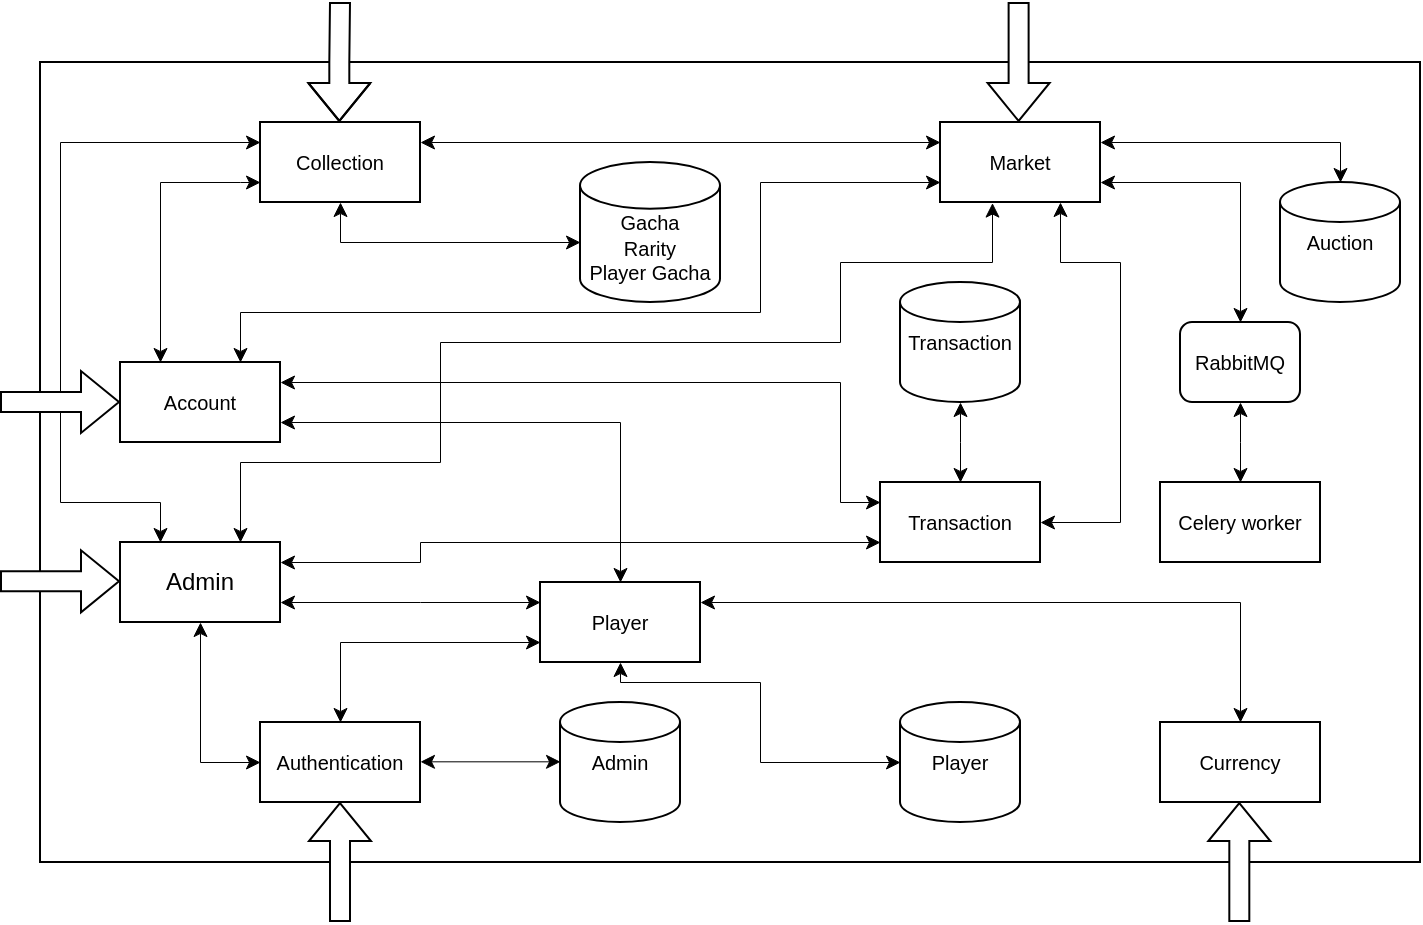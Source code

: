 <mxfile version="25.0.1">
  <diagram name="Page-1" id="gAvligO_c9pF_bg5XD_2">
    <mxGraphModel dx="985" dy="488" grid="1" gridSize="10" guides="1" tooltips="1" connect="1" arrows="1" fold="1" page="1" pageScale="1" pageWidth="827" pageHeight="1169" background="#ffffff" math="0" shadow="0">
      <root>
        <mxCell id="0" />
        <mxCell id="1" parent="0" />
        <mxCell id="Hfv5ktiSSDUrCXjG687T-2" value="" style="rounded=0;whiteSpace=wrap;html=1;" parent="1" vertex="1">
          <mxGeometry x="90" y="570" width="690" height="400" as="geometry" />
        </mxCell>
        <mxCell id="h_TPtG5sdtzdA33OqhRF-8" value="&lt;font style=&quot;font-size: 10px;&quot;&gt;Celery worker&lt;/font&gt;" style="rounded=0;whiteSpace=wrap;html=1;strokeWidth=1;" parent="1" vertex="1">
          <mxGeometry x="650" y="780" width="80" height="40" as="geometry" />
        </mxCell>
        <mxCell id="h_TPtG5sdtzdA33OqhRF-9" value="&lt;font style=&quot;font-size: 10px;&quot;&gt;Currency&lt;/font&gt;" style="rounded=0;whiteSpace=wrap;html=1;strokeWidth=1;" parent="1" vertex="1">
          <mxGeometry x="650" y="900" width="80" height="40" as="geometry" />
        </mxCell>
        <mxCell id="h_TPtG5sdtzdA33OqhRF-10" value="&lt;font style=&quot;font-size: 10px;&quot;&gt;Market&lt;/font&gt;" style="rounded=0;whiteSpace=wrap;html=1;strokeWidth=1;" parent="1" vertex="1">
          <mxGeometry x="540" y="600" width="80" height="40" as="geometry" />
        </mxCell>
        <mxCell id="h_TPtG5sdtzdA33OqhRF-11" value="&lt;font style=&quot;font-size: 10px;&quot;&gt;Transaction&lt;/font&gt;" style="rounded=0;whiteSpace=wrap;html=1;strokeWidth=1;" parent="1" vertex="1">
          <mxGeometry x="510" y="780" width="80" height="40" as="geometry" />
        </mxCell>
        <mxCell id="h_TPtG5sdtzdA33OqhRF-12" value="&lt;font style=&quot;font-size: 10px;&quot;&gt;Authentication&lt;/font&gt;" style="rounded=0;whiteSpace=wrap;html=1;strokeWidth=1;" parent="1" vertex="1">
          <mxGeometry x="200" y="900" width="80" height="40" as="geometry" />
        </mxCell>
        <mxCell id="h_TPtG5sdtzdA33OqhRF-14" value="&lt;font style=&quot;font-size: 10px;&quot;&gt;Collection&lt;/font&gt;" style="rounded=0;whiteSpace=wrap;html=1;strokeWidth=1;" parent="1" vertex="1">
          <mxGeometry x="200" y="600" width="80" height="40" as="geometry" />
        </mxCell>
        <mxCell id="h_TPtG5sdtzdA33OqhRF-18" value="&lt;font style=&quot;font-size: 10px;&quot;&gt;Admin&lt;/font&gt;" style="strokeWidth=1;html=1;shape=mxgraph.flowchart.database;whiteSpace=wrap;" parent="1" vertex="1">
          <mxGeometry x="350" y="890" width="60" height="60" as="geometry" />
        </mxCell>
        <mxCell id="h_TPtG5sdtzdA33OqhRF-19" value="&lt;font style=&quot;font-size: 10px;&quot;&gt;Auction&lt;/font&gt;" style="strokeWidth=1;html=1;shape=mxgraph.flowchart.database;whiteSpace=wrap;" parent="1" vertex="1">
          <mxGeometry x="710" y="630" width="60" height="60" as="geometry" />
        </mxCell>
        <mxCell id="h_TPtG5sdtzdA33OqhRF-20" value="&lt;font style=&quot;font-size: 10px;&quot;&gt;Transaction&lt;/font&gt;" style="strokeWidth=1;html=1;shape=mxgraph.flowchart.database;whiteSpace=wrap;" parent="1" vertex="1">
          <mxGeometry x="520" y="680" width="60" height="60" as="geometry" />
        </mxCell>
        <mxCell id="h_TPtG5sdtzdA33OqhRF-23" value="" style="endArrow=classic;startArrow=classic;html=1;rounded=0;entryX=0.5;entryY=1;entryDx=0;entryDy=0;exitX=0.5;exitY=0;exitDx=0;exitDy=0;strokeWidth=0.5;entryPerimeter=0;" parent="1" source="h_TPtG5sdtzdA33OqhRF-11" target="h_TPtG5sdtzdA33OqhRF-20" edge="1">
          <mxGeometry width="50" height="50" relative="1" as="geometry">
            <mxPoint x="350" y="740" as="sourcePoint" />
            <mxPoint x="440" y="740" as="targetPoint" />
            <Array as="points">
              <mxPoint x="550" y="760" />
            </Array>
          </mxGeometry>
        </mxCell>
        <mxCell id="h_TPtG5sdtzdA33OqhRF-24" value="" style="endArrow=classic;startArrow=classic;html=1;rounded=0;strokeWidth=0.5;edgeStyle=orthogonalEdgeStyle;" parent="1" edge="1">
          <mxGeometry width="50" height="50" relative="1" as="geometry">
            <mxPoint x="350" y="919.66" as="sourcePoint" />
            <mxPoint x="280" y="919.66" as="targetPoint" />
            <Array as="points">
              <mxPoint x="350" y="919.66" />
            </Array>
          </mxGeometry>
        </mxCell>
        <mxCell id="h_TPtG5sdtzdA33OqhRF-25" value="&lt;font style=&quot;font-size: 10px;&quot;&gt;Player&lt;/font&gt;" style="strokeWidth=1;html=1;shape=mxgraph.flowchart.database;whiteSpace=wrap;" parent="1" vertex="1">
          <mxGeometry x="520" y="890" width="60" height="60" as="geometry" />
        </mxCell>
        <mxCell id="h_TPtG5sdtzdA33OqhRF-26" value="" style="endArrow=classic;startArrow=classic;html=1;rounded=0;strokeWidth=0.5;edgeStyle=orthogonalEdgeStyle;entryX=0.5;entryY=0;entryDx=0;entryDy=0;" parent="1" source="h_TPtG5sdtzdA33OqhRF-15" target="h_TPtG5sdtzdA33OqhRF-9" edge="1">
          <mxGeometry width="50" height="50" relative="1" as="geometry">
            <mxPoint x="450" y="840" as="sourcePoint" />
            <mxPoint x="710" y="850" as="targetPoint" />
            <Array as="points">
              <mxPoint x="690" y="840" />
            </Array>
          </mxGeometry>
        </mxCell>
        <mxCell id="h_TPtG5sdtzdA33OqhRF-27" value="" style="endArrow=classic;startArrow=classic;html=1;rounded=0;strokeWidth=0.5;edgeStyle=orthogonalEdgeStyle;exitX=0.5;exitY=1;exitDx=0;exitDy=0;" parent="1" source="h_TPtG5sdtzdA33OqhRF-15" target="h_TPtG5sdtzdA33OqhRF-25" edge="1">
          <mxGeometry width="50" height="50" relative="1" as="geometry">
            <mxPoint x="460" y="840" as="sourcePoint" />
            <mxPoint x="620" y="910" as="targetPoint" />
            <Array as="points">
              <mxPoint x="380" y="880" />
              <mxPoint x="450" y="880" />
              <mxPoint x="450" y="920" />
            </Array>
          </mxGeometry>
        </mxCell>
        <mxCell id="h_TPtG5sdtzdA33OqhRF-28" value="" style="endArrow=classic;startArrow=classic;html=1;rounded=0;strokeWidth=0.5;edgeStyle=orthogonalEdgeStyle;" parent="1" edge="1">
          <mxGeometry width="50" height="50" relative="1" as="geometry">
            <mxPoint x="280" y="610" as="sourcePoint" />
            <mxPoint x="540" y="610" as="targetPoint" />
            <Array as="points">
              <mxPoint x="280" y="610" />
              <mxPoint x="540" y="610" />
            </Array>
          </mxGeometry>
        </mxCell>
        <mxCell id="h_TPtG5sdtzdA33OqhRF-31" value="" style="endArrow=classic;startArrow=classic;html=1;rounded=0;strokeWidth=0.5;edgeStyle=orthogonalEdgeStyle;entryX=1;entryY=0.25;entryDx=0;entryDy=0;" parent="1" source="h_TPtG5sdtzdA33OqhRF-19" target="h_TPtG5sdtzdA33OqhRF-10" edge="1">
          <mxGeometry width="50" height="50" relative="1" as="geometry">
            <mxPoint x="730" y="620" as="sourcePoint" />
            <mxPoint x="630" y="610" as="targetPoint" />
            <Array as="points">
              <mxPoint x="740" y="610" />
            </Array>
          </mxGeometry>
        </mxCell>
        <mxCell id="h_TPtG5sdtzdA33OqhRF-33" value="" style="endArrow=classic;startArrow=classic;html=1;rounded=0;exitX=1;exitY=0.25;exitDx=0;exitDy=0;strokeWidth=0.5;edgeStyle=orthogonalEdgeStyle;" parent="1" source="h_TPtG5sdtzdA33OqhRF-13" edge="1">
          <mxGeometry width="50" height="50" relative="1" as="geometry">
            <mxPoint x="260" y="770" as="sourcePoint" />
            <mxPoint x="510" y="790" as="targetPoint" />
            <Array as="points">
              <mxPoint x="490" y="730" />
              <mxPoint x="490" y="790" />
              <mxPoint x="510" y="790" />
            </Array>
          </mxGeometry>
        </mxCell>
        <mxCell id="h_TPtG5sdtzdA33OqhRF-34" value="" style="endArrow=classic;startArrow=classic;html=1;rounded=0;exitX=0;exitY=0.75;exitDx=0;exitDy=0;strokeWidth=0.5;edgeStyle=orthogonalEdgeStyle;" parent="1" source="h_TPtG5sdtzdA33OqhRF-15" edge="1">
          <mxGeometry width="50" height="50" relative="1" as="geometry">
            <mxPoint x="370" y="840" as="sourcePoint" />
            <mxPoint x="240" y="900" as="targetPoint" />
            <Array as="points">
              <mxPoint x="240" y="860" />
              <mxPoint x="240" y="900" />
            </Array>
          </mxGeometry>
        </mxCell>
        <mxCell id="h_TPtG5sdtzdA33OqhRF-35" value="" style="endArrow=classic;startArrow=classic;html=1;rounded=0;strokeWidth=0.5;edgeStyle=orthogonalEdgeStyle;exitX=0.5;exitY=0;exitDx=0;exitDy=0;" parent="1" source="h_TPtG5sdtzdA33OqhRF-15" target="h_TPtG5sdtzdA33OqhRF-13" edge="1">
          <mxGeometry width="50" height="50" relative="1" as="geometry">
            <mxPoint x="410" y="800" as="sourcePoint" />
            <mxPoint x="354" y="790" as="targetPoint" />
            <Array as="points">
              <mxPoint x="380" y="750" />
            </Array>
          </mxGeometry>
        </mxCell>
        <mxCell id="enK2aX2OMmzwKDNsiHF_-4" value="" style="endArrow=classic;startArrow=classic;html=1;rounded=0;strokeWidth=0.5;edgeStyle=orthogonalEdgeStyle;exitX=0.5;exitY=1;exitDx=0;exitDy=0;" parent="1" source="O7nJ_VvHwbl3gAhKQjip-2" edge="1">
          <mxGeometry width="50" height="50" relative="1" as="geometry">
            <mxPoint x="630" y="630" as="sourcePoint" />
            <mxPoint x="690" y="780" as="targetPoint" />
            <Array as="points" />
          </mxGeometry>
        </mxCell>
        <mxCell id="eQ543xX03F_9Donoq1MF-3" style="edgeStyle=orthogonalEdgeStyle;rounded=0;orthogonalLoop=1;jettySize=auto;html=1;exitX=1;exitY=0.25;exitDx=0;exitDy=0;" parent="1" source="enK2aX2OMmzwKDNsiHF_-5" edge="1">
          <mxGeometry relative="1" as="geometry">
            <mxPoint x="210.286" y="820" as="targetPoint" />
          </mxGeometry>
        </mxCell>
        <mxCell id="enK2aX2OMmzwKDNsiHF_-5" value="Admin" style="rounded=0;whiteSpace=wrap;html=1;strokeWidth=1;" parent="1" vertex="1">
          <mxGeometry x="130" y="810" width="80" height="40" as="geometry" />
        </mxCell>
        <mxCell id="enK2aX2OMmzwKDNsiHF_-6" value="" style="endArrow=classic;startArrow=classic;html=1;rounded=0;exitX=0.5;exitY=1;exitDx=0;exitDy=0;strokeWidth=0.5;edgeStyle=orthogonalEdgeStyle;" parent="1" source="enK2aX2OMmzwKDNsiHF_-5" edge="1">
          <mxGeometry width="50" height="50" relative="1" as="geometry">
            <mxPoint x="380" y="850" as="sourcePoint" />
            <mxPoint x="200" y="920" as="targetPoint" />
            <Array as="points">
              <mxPoint x="170" y="920" />
              <mxPoint x="200" y="920" />
            </Array>
          </mxGeometry>
        </mxCell>
        <mxCell id="h_TPtG5sdtzdA33OqhRF-15" value="&lt;font style=&quot;font-size: 10px;&quot;&gt;Player&lt;/font&gt;" style="rounded=0;whiteSpace=wrap;html=1;strokeWidth=1;" parent="1" vertex="1">
          <mxGeometry x="340" y="830" width="80" height="40" as="geometry" />
        </mxCell>
        <mxCell id="h_TPtG5sdtzdA33OqhRF-13" value="&lt;font style=&quot;font-size: 10px;&quot;&gt;Account&lt;/font&gt;" style="rounded=0;whiteSpace=wrap;html=1;strokeWidth=1;" parent="1" vertex="1">
          <mxGeometry x="130" y="720" width="80" height="40" as="geometry" />
        </mxCell>
        <mxCell id="h_TPtG5sdtzdA33OqhRF-16" value="&lt;font style=&quot;font-size: 10px;&quot;&gt;&lt;br&gt;Gacha&lt;br&gt;&lt;/font&gt;&lt;div style=&quot;font-size: 11px;&quot;&gt;&lt;font style=&quot;font-size: 10px;&quot;&gt;Rarity&lt;/font&gt;&lt;/div&gt;&lt;div style=&quot;font-size: 10px;&quot;&gt;&lt;font style=&quot;font-size: 10px;&quot;&gt;Player&lt;/font&gt;&lt;font style=&quot;font-size: 10px;&quot;&gt; Gacha&lt;br&gt;&lt;/font&gt;&lt;/div&gt;" style="strokeWidth=1;html=1;shape=mxgraph.flowchart.database;whiteSpace=wrap;" parent="1" vertex="1">
          <mxGeometry x="360" y="620" width="70" height="70" as="geometry" />
        </mxCell>
        <mxCell id="enK2aX2OMmzwKDNsiHF_-23" value="" style="endArrow=classic;startArrow=classic;html=1;rounded=0;entryX=0;entryY=0.75;entryDx=0;entryDy=0;exitX=0.25;exitY=0;exitDx=0;exitDy=0;strokeWidth=0.5;" parent="1" target="h_TPtG5sdtzdA33OqhRF-14" edge="1" source="h_TPtG5sdtzdA33OqhRF-13">
          <mxGeometry width="50" height="50" relative="1" as="geometry">
            <mxPoint x="169.66" y="720" as="sourcePoint" />
            <mxPoint x="169.66" y="670" as="targetPoint" />
            <Array as="points">
              <mxPoint x="150" y="630" />
              <mxPoint x="190" y="630" />
            </Array>
          </mxGeometry>
        </mxCell>
        <mxCell id="enK2aX2OMmzwKDNsiHF_-25" value="" style="endArrow=classic;startArrow=classic;html=1;rounded=0;strokeWidth=0.5;edgeStyle=orthogonalEdgeStyle;" parent="1" edge="1">
          <mxGeometry width="50" height="50" relative="1" as="geometry">
            <mxPoint x="240" y="640" as="sourcePoint" />
            <mxPoint x="360" y="660" as="targetPoint" />
            <Array as="points">
              <mxPoint x="240" y="660" />
              <mxPoint x="360" y="660" />
            </Array>
          </mxGeometry>
        </mxCell>
        <mxCell id="enK2aX2OMmzwKDNsiHF_-26" value="" style="endArrow=classic;startArrow=classic;html=1;rounded=0;entryX=0;entryY=0.5;entryDx=0;entryDy=0;exitX=0.25;exitY=0;exitDx=0;exitDy=0;strokeWidth=0.5;" parent="1" source="enK2aX2OMmzwKDNsiHF_-5" edge="1">
          <mxGeometry width="50" height="50" relative="1" as="geometry">
            <mxPoint x="169.66" y="710" as="sourcePoint" />
            <mxPoint x="200" y="610" as="targetPoint" />
            <Array as="points">
              <mxPoint x="150" y="790" />
              <mxPoint x="100" y="790" />
              <mxPoint x="100" y="610" />
            </Array>
          </mxGeometry>
        </mxCell>
        <mxCell id="enK2aX2OMmzwKDNsiHF_-27" value="" style="endArrow=classic;startArrow=classic;html=1;rounded=0;strokeWidth=0.5;edgeStyle=orthogonalEdgeStyle;entryX=0.325;entryY=1.007;entryDx=0;entryDy=0;exitX=0.75;exitY=0;exitDx=0;exitDy=0;entryPerimeter=0;" parent="1" source="enK2aX2OMmzwKDNsiHF_-5" target="h_TPtG5sdtzdA33OqhRF-10" edge="1">
          <mxGeometry width="50" height="50" relative="1" as="geometry">
            <mxPoint x="210" y="830" as="sourcePoint" />
            <mxPoint x="509.97" y="630" as="targetPoint" />
            <Array as="points">
              <mxPoint x="190" y="770" />
              <mxPoint x="290" y="770" />
              <mxPoint x="290" y="710" />
              <mxPoint x="490" y="710" />
              <mxPoint x="490" y="670" />
              <mxPoint x="566" y="670" />
            </Array>
          </mxGeometry>
        </mxCell>
        <mxCell id="enK2aX2OMmzwKDNsiHF_-28" value="" style="shape=flexArrow;endArrow=classic;html=1;rounded=0;entryX=0.5;entryY=0;entryDx=0;entryDy=0;fillColor=default;" parent="1" edge="1">
          <mxGeometry width="50" height="50" relative="1" as="geometry">
            <mxPoint x="240" y="540" as="sourcePoint" />
            <mxPoint x="239.66" y="600" as="targetPoint" />
            <Array as="points">
              <mxPoint x="239.66" y="570" />
            </Array>
          </mxGeometry>
        </mxCell>
        <mxCell id="enK2aX2OMmzwKDNsiHF_-29" value="" style="shape=flexArrow;endArrow=classic;html=1;rounded=0;entryX=0;entryY=0.5;entryDx=0;entryDy=0;fillColor=default;" parent="1" target="h_TPtG5sdtzdA33OqhRF-13" edge="1">
          <mxGeometry width="50" height="50" relative="1" as="geometry">
            <mxPoint x="70" y="740" as="sourcePoint" />
            <mxPoint x="70" y="765" as="targetPoint" />
          </mxGeometry>
        </mxCell>
        <mxCell id="enK2aX2OMmzwKDNsiHF_-30" value="" style="shape=flexArrow;endArrow=classic;html=1;rounded=0;entryX=0.5;entryY=0;entryDx=0;entryDy=0;fillColor=default;" parent="1" edge="1">
          <mxGeometry width="50" height="50" relative="1" as="geometry">
            <mxPoint x="579.31" y="540" as="sourcePoint" />
            <mxPoint x="579.31" y="600" as="targetPoint" />
          </mxGeometry>
        </mxCell>
        <mxCell id="enK2aX2OMmzwKDNsiHF_-31" value="" style="shape=flexArrow;endArrow=classic;html=1;rounded=0;entryX=0;entryY=0.5;entryDx=0;entryDy=0;fillColor=default;" parent="1" edge="1">
          <mxGeometry width="50" height="50" relative="1" as="geometry">
            <mxPoint x="70" y="829.66" as="sourcePoint" />
            <mxPoint x="130" y="829.66" as="targetPoint" />
          </mxGeometry>
        </mxCell>
        <mxCell id="enK2aX2OMmzwKDNsiHF_-33" value="" style="shape=flexArrow;endArrow=classic;html=1;rounded=0;entryX=0.5;entryY=1;entryDx=0;entryDy=0;fillColor=default;" parent="1" target="h_TPtG5sdtzdA33OqhRF-12" edge="1">
          <mxGeometry width="50" height="50" relative="1" as="geometry">
            <mxPoint x="240" y="1000" as="sourcePoint" />
            <mxPoint x="240" y="1010" as="targetPoint" />
          </mxGeometry>
        </mxCell>
        <mxCell id="enK2aX2OMmzwKDNsiHF_-34" value="" style="shape=flexArrow;endArrow=classic;html=1;rounded=0;entryX=0.5;entryY=1;entryDx=0;entryDy=0;fillColor=default;" parent="1" edge="1">
          <mxGeometry width="50" height="50" relative="1" as="geometry">
            <mxPoint x="689.66" y="1000" as="sourcePoint" />
            <mxPoint x="689.66" y="940" as="targetPoint" />
          </mxGeometry>
        </mxCell>
        <mxCell id="eQ543xX03F_9Donoq1MF-1" value="" style="endArrow=classic;startArrow=classic;html=1;rounded=0;entryX=1;entryY=0.75;entryDx=0;entryDy=0;exitX=0;exitY=0.25;exitDx=0;exitDy=0;strokeWidth=0.5;" parent="1" source="h_TPtG5sdtzdA33OqhRF-15" target="enK2aX2OMmzwKDNsiHF_-5" edge="1">
          <mxGeometry width="50" height="50" relative="1" as="geometry">
            <mxPoint x="560" y="790" as="sourcePoint" />
            <mxPoint x="560" y="750" as="targetPoint" />
            <Array as="points">
              <mxPoint x="280" y="840" />
            </Array>
          </mxGeometry>
        </mxCell>
        <mxCell id="eQ543xX03F_9Donoq1MF-2" value="" style="endArrow=classic;startArrow=classic;html=1;rounded=0;entryX=1;entryY=0.25;entryDx=0;entryDy=0;exitX=0;exitY=0.75;exitDx=0;exitDy=0;strokeWidth=0.5;edgeStyle=orthogonalEdgeStyle;" parent="1" source="h_TPtG5sdtzdA33OqhRF-11" target="enK2aX2OMmzwKDNsiHF_-5" edge="1">
          <mxGeometry width="50" height="50" relative="1" as="geometry">
            <mxPoint x="350" y="840" as="sourcePoint" />
            <mxPoint x="220" y="840" as="targetPoint" />
            <Array as="points">
              <mxPoint x="280" y="810" />
              <mxPoint x="280" y="820" />
            </Array>
          </mxGeometry>
        </mxCell>
        <mxCell id="O7nJ_VvHwbl3gAhKQjip-2" value="&lt;font style=&quot;font-size: 10px;&quot;&gt;RabbitMQ&lt;/font&gt;" style="rounded=1;whiteSpace=wrap;html=1;" parent="1" vertex="1">
          <mxGeometry x="660" y="700" width="60" height="40" as="geometry" />
        </mxCell>
        <mxCell id="O7nJ_VvHwbl3gAhKQjip-3" value="" style="endArrow=classic;startArrow=classic;html=1;rounded=0;strokeWidth=0.5;edgeStyle=orthogonalEdgeStyle;exitX=1;exitY=0.75;exitDx=0;exitDy=0;entryX=0.5;entryY=0;entryDx=0;entryDy=0;" parent="1" source="h_TPtG5sdtzdA33OqhRF-10" target="O7nJ_VvHwbl3gAhKQjip-2" edge="1">
          <mxGeometry width="50" height="50" relative="1" as="geometry">
            <mxPoint x="700" y="750" as="sourcePoint" />
            <mxPoint x="700" y="790" as="targetPoint" />
            <Array as="points" />
          </mxGeometry>
        </mxCell>
        <mxCell id="YczsM8tTBaPcjciMrkJt-1" value="" style="endArrow=classic;startArrow=classic;html=1;rounded=0;strokeWidth=0.5;edgeStyle=orthogonalEdgeStyle;exitX=0.75;exitY=1;exitDx=0;exitDy=0;" edge="1" parent="1" source="h_TPtG5sdtzdA33OqhRF-10" target="h_TPtG5sdtzdA33OqhRF-11">
          <mxGeometry width="50" height="50" relative="1" as="geometry">
            <mxPoint x="600" y="640" as="sourcePoint" />
            <mxPoint x="610" y="800" as="targetPoint" />
            <Array as="points">
              <mxPoint x="600" y="670" />
              <mxPoint x="630" y="670" />
              <mxPoint x="630" y="800" />
            </Array>
          </mxGeometry>
        </mxCell>
        <mxCell id="YczsM8tTBaPcjciMrkJt-2" value="" style="endArrow=classic;startArrow=classic;html=1;rounded=0;strokeWidth=0.5;edgeStyle=orthogonalEdgeStyle;exitX=0.75;exitY=0;exitDx=0;exitDy=0;entryX=0;entryY=0.75;entryDx=0;entryDy=0;" edge="1" parent="1" source="h_TPtG5sdtzdA33OqhRF-13" target="h_TPtG5sdtzdA33OqhRF-10">
          <mxGeometry width="50" height="50" relative="1" as="geometry">
            <mxPoint x="190" y="715" as="sourcePoint" />
            <mxPoint x="540" y="625" as="targetPoint" />
            <Array as="points">
              <mxPoint x="190" y="695" />
              <mxPoint x="450" y="695" />
              <mxPoint x="450" y="630" />
            </Array>
          </mxGeometry>
        </mxCell>
      </root>
    </mxGraphModel>
  </diagram>
</mxfile>
